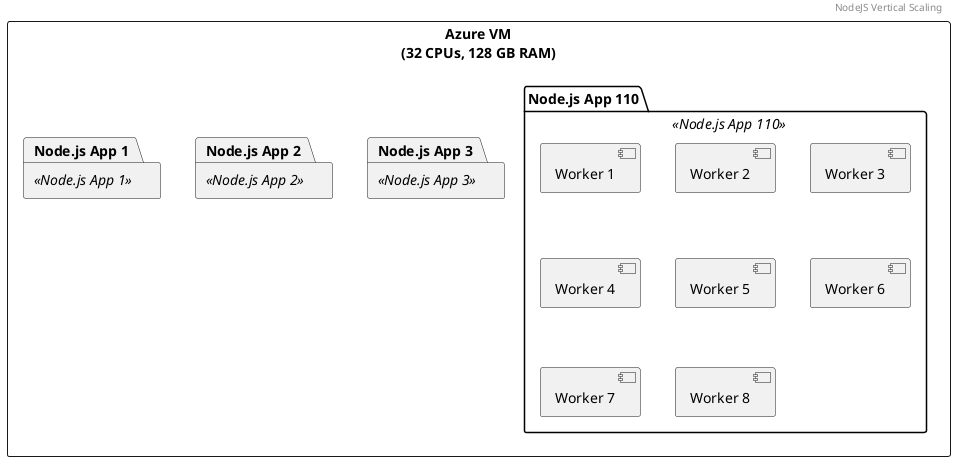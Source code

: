 @startuml NodeJS Vertical Scaling
header NodeJS Vertical Scaling
skinparam componentStyle uml2

!define AzureYellow #F9A825
!define AzureBlue #0078D4
!define AzurePurple #512DA8
!define AzureGreen #007A3E

rectangle "Azure VM\n(32 CPUs, 128 GB RAM)" as VM {
    package "Node.js App 110" <<Node.js App 110>> {
        [Worker 1]
        [Worker 2]
        [Worker 3]
        [Worker 4]
        [Worker 5]
        [Worker 6]
        [Worker 7]
        [Worker 8]
    }
    package "Node.js App 3" <<Node.js App 3>> {
        [Worker 1]
        [Worker 2]
        [Worker 3]
        [Worker 4]
        [Worker 5]
        [Worker 6]
        [Worker 7]
        [Worker 8]
    }
    package "Node.js App 2" <<Node.js App 2>> {
        [Worker 1]
        [Worker 2]
        [Worker 3]
        [Worker 4]
        [Worker 5]
        [Worker 6]
        [Worker 7]
        [Worker 8]
    }
    package "Node.js App 1" <<Node.js App 1>> {
        [Worker 1]
        [Worker 2]
        [Worker 3]
        [Worker 4]
        [Worker 5]
        [Worker 6]
        [Worker 7]
        [Worker 8]
    }

}

@enduml
